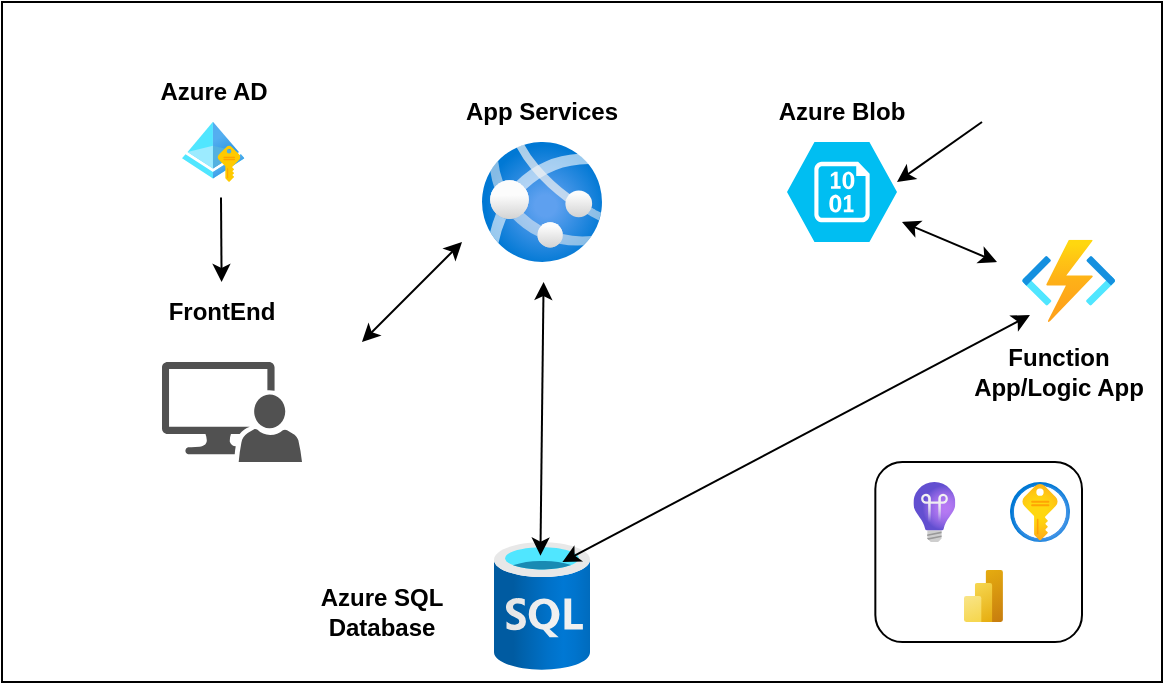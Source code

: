 <mxfile version="28.2.5">
  <diagram name="Page-1" id="rCBkzfrSk8FyF2lMzu-Q">
    <mxGraphModel dx="1042" dy="562" grid="1" gridSize="10" guides="1" tooltips="1" connect="1" arrows="1" fold="1" page="1" pageScale="1" pageWidth="827" pageHeight="1169" math="0" shadow="0">
      <root>
        <mxCell id="0" />
        <mxCell id="1" parent="0" />
        <mxCell id="McAiLzTWAjkcdHuTzt-a-1" value="" style="rounded=0;whiteSpace=wrap;html=1;" parent="1" vertex="1">
          <mxGeometry x="110" y="70" width="580" height="340" as="geometry" />
        </mxCell>
        <mxCell id="McAiLzTWAjkcdHuTzt-a-2" value="" style="sketch=0;pointerEvents=1;shadow=0;dashed=0;html=1;strokeColor=none;labelPosition=center;verticalLabelPosition=bottom;verticalAlign=top;align=center;fillColor=#515151;shape=mxgraph.mscae.system_center.admin_console" parent="1" vertex="1">
          <mxGeometry x="190" y="250" width="70" height="50" as="geometry" />
        </mxCell>
        <mxCell id="McAiLzTWAjkcdHuTzt-a-3" value="&lt;b&gt;FrontEnd&lt;/b&gt;" style="text;html=1;align=center;verticalAlign=middle;whiteSpace=wrap;rounded=0;" parent="1" vertex="1">
          <mxGeometry x="190" y="210" width="60" height="30" as="geometry" />
        </mxCell>
        <mxCell id="McAiLzTWAjkcdHuTzt-a-4" value="" style="image;aspect=fixed;html=1;points=[];align=center;fontSize=12;image=img/lib/azure2/containers/App_Services.svg;" parent="1" vertex="1">
          <mxGeometry x="350" y="140" width="60" height="60" as="geometry" />
        </mxCell>
        <mxCell id="McAiLzTWAjkcdHuTzt-a-5" value="&lt;b&gt;App Services&lt;/b&gt;" style="text;html=1;align=center;verticalAlign=middle;whiteSpace=wrap;rounded=0;" parent="1" vertex="1">
          <mxGeometry x="340" y="110" width="80" height="30" as="geometry" />
        </mxCell>
        <mxCell id="McAiLzTWAjkcdHuTzt-a-6" value="" style="endArrow=classic;startArrow=classic;html=1;rounded=0;" parent="1" edge="1">
          <mxGeometry width="50" height="50" relative="1" as="geometry">
            <mxPoint x="290" y="240" as="sourcePoint" />
            <mxPoint x="340" y="190" as="targetPoint" />
          </mxGeometry>
        </mxCell>
        <mxCell id="McAiLzTWAjkcdHuTzt-a-8" value="" style="image;aspect=fixed;html=1;points=[];align=center;fontSize=12;image=img/lib/azure2/databases/SQL_Database.svg;" parent="1" vertex="1">
          <mxGeometry x="356" y="340" width="48" height="64" as="geometry" />
        </mxCell>
        <mxCell id="McAiLzTWAjkcdHuTzt-a-15" value="" style="endArrow=classic;startArrow=classic;html=1;rounded=0;entryX=0.52;entryY=0.943;entryDx=0;entryDy=0;entryPerimeter=0;exitX=0.492;exitY=0.053;exitDx=0;exitDy=0;exitPerimeter=0;" parent="1" edge="1">
          <mxGeometry width="50" height="50" relative="1" as="geometry">
            <mxPoint x="379.206" y="346.812" as="sourcePoint" />
            <mxPoint x="380.79" y="210.0" as="targetPoint" />
          </mxGeometry>
        </mxCell>
        <mxCell id="McAiLzTWAjkcdHuTzt-a-16" value="" style="verticalLabelPosition=bottom;html=1;verticalAlign=top;align=center;strokeColor=none;fillColor=#00BEF2;shape=mxgraph.azure.storage_blob;" parent="1" vertex="1">
          <mxGeometry x="502.5" y="140" width="55" height="50" as="geometry" />
        </mxCell>
        <mxCell id="McAiLzTWAjkcdHuTzt-a-17" value="&lt;b&gt;Azure SQL Database&lt;/b&gt;" style="text;html=1;align=center;verticalAlign=middle;whiteSpace=wrap;rounded=0;" parent="1" vertex="1">
          <mxGeometry x="260" y="360" width="80" height="30" as="geometry" />
        </mxCell>
        <mxCell id="McAiLzTWAjkcdHuTzt-a-18" value="&lt;b&gt;Azure Blob&lt;/b&gt;" style="text;html=1;align=center;verticalAlign=middle;whiteSpace=wrap;rounded=0;" parent="1" vertex="1">
          <mxGeometry x="490" y="110" width="80" height="30" as="geometry" />
        </mxCell>
        <mxCell id="McAiLzTWAjkcdHuTzt-a-27" value="" style="endArrow=classic;startArrow=classic;html=1;rounded=0;entryX=0.085;entryY=0.916;entryDx=0;entryDy=0;entryPerimeter=0;" parent="1" target="dNrRKio9mll7GCRw1iMb-1" edge="1">
          <mxGeometry width="50" height="50" relative="1" as="geometry">
            <mxPoint x="390.206" y="350" as="sourcePoint" />
            <mxPoint x="503" y="210" as="targetPoint" />
          </mxGeometry>
        </mxCell>
        <mxCell id="McAiLzTWAjkcdHuTzt-a-28" value="" style="shape=image;html=1;verticalAlign=top;verticalLabelPosition=bottom;labelBackgroundColor=#ffffff;imageAspect=0;aspect=fixed;image=https://icons.diagrams.net/icon-cache1/Simple_files-2028/csv1-989.png" parent="1" vertex="1">
          <mxGeometry x="600" y="80" width="37.89" height="50" as="geometry" />
        </mxCell>
        <mxCell id="McAiLzTWAjkcdHuTzt-a-31" value="" style="endArrow=classic;html=1;rounded=0;exitX=0;exitY=1;exitDx=0;exitDy=0;" parent="1" source="McAiLzTWAjkcdHuTzt-a-28" edge="1">
          <mxGeometry width="50" height="50" relative="1" as="geometry">
            <mxPoint x="607.5" y="110" as="sourcePoint" />
            <mxPoint x="557.5" y="160" as="targetPoint" />
          </mxGeometry>
        </mxCell>
        <mxCell id="McAiLzTWAjkcdHuTzt-a-32" value="" style="image;aspect=fixed;html=1;points=[];align=center;fontSize=12;image=img/lib/azure2/identity/Managed_Identities.svg;" parent="1" vertex="1">
          <mxGeometry x="200" y="129.71" width="31.21" height="30.29" as="geometry" />
        </mxCell>
        <mxCell id="McAiLzTWAjkcdHuTzt-a-33" value="&lt;b&gt;Azure AD&lt;/b&gt;" style="text;html=1;align=center;verticalAlign=middle;whiteSpace=wrap;rounded=0;" parent="1" vertex="1">
          <mxGeometry x="185.61" y="99.71" width="60" height="30" as="geometry" />
        </mxCell>
        <mxCell id="McAiLzTWAjkcdHuTzt-a-34" value="" style="endArrow=classic;html=1;rounded=0;exitX=0.551;exitY=0.927;exitDx=0;exitDy=0;exitPerimeter=0;" parent="1" edge="1">
          <mxGeometry width="50" height="50" relative="1" as="geometry">
            <mxPoint x="219.497" y="167.789" as="sourcePoint" />
            <mxPoint x="219.8" y="210" as="targetPoint" />
          </mxGeometry>
        </mxCell>
        <mxCell id="dNrRKio9mll7GCRw1iMb-1" value="" style="image;aspect=fixed;html=1;points=[];align=center;fontSize=12;image=img/lib/azure2/iot/Function_Apps.svg;" vertex="1" parent="1">
          <mxGeometry x="620" y="188.82" width="46.67" height="41.18" as="geometry" />
        </mxCell>
        <mxCell id="dNrRKio9mll7GCRw1iMb-2" value="" style="endArrow=classic;startArrow=classic;html=1;rounded=0;" edge="1" parent="1">
          <mxGeometry width="50" height="50" relative="1" as="geometry">
            <mxPoint x="560" y="180" as="sourcePoint" />
            <mxPoint x="607.5" y="200" as="targetPoint" />
          </mxGeometry>
        </mxCell>
        <mxCell id="dNrRKio9mll7GCRw1iMb-3" value="&lt;b&gt;Function App/Logic App&lt;/b&gt;" style="text;html=1;align=center;verticalAlign=middle;whiteSpace=wrap;rounded=0;" vertex="1" parent="1">
          <mxGeometry x="586.67" y="240" width="103.33" height="30" as="geometry" />
        </mxCell>
        <mxCell id="dNrRKio9mll7GCRw1iMb-5" value="" style="rounded=1;whiteSpace=wrap;html=1;" vertex="1" parent="1">
          <mxGeometry x="546.67" y="300" width="103.33" height="90" as="geometry" />
        </mxCell>
        <mxCell id="dNrRKio9mll7GCRw1iMb-6" value="" style="image;aspect=fixed;html=1;points=[];align=center;fontSize=12;image=img/lib/azure2/devops/Application_Insights.svg;" vertex="1" parent="1">
          <mxGeometry x="565.72" y="310" width="20.96" height="30" as="geometry" />
        </mxCell>
        <mxCell id="dNrRKio9mll7GCRw1iMb-7" value="" style="image;aspect=fixed;html=1;points=[];align=center;fontSize=12;image=img/lib/azure2/security/Key_Vaults.svg;" vertex="1" parent="1">
          <mxGeometry x="614" y="310" width="30" height="30" as="geometry" />
        </mxCell>
        <mxCell id="dNrRKio9mll7GCRw1iMb-8" value="" style="image;aspect=fixed;html=1;points=[];align=center;fontSize=12;image=img/lib/azure2/analytics/Power_BI_Embedded.svg;" vertex="1" parent="1">
          <mxGeometry x="591" y="354.04" width="19.47" height="25.96" as="geometry" />
        </mxCell>
      </root>
    </mxGraphModel>
  </diagram>
</mxfile>
